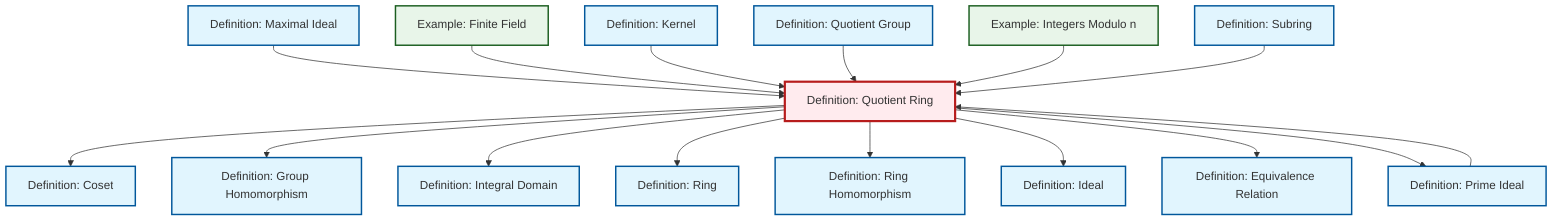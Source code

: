 graph TD
    classDef definition fill:#e1f5fe,stroke:#01579b,stroke-width:2px
    classDef theorem fill:#f3e5f5,stroke:#4a148c,stroke-width:2px
    classDef axiom fill:#fff3e0,stroke:#e65100,stroke-width:2px
    classDef example fill:#e8f5e9,stroke:#1b5e20,stroke-width:2px
    classDef current fill:#ffebee,stroke:#b71c1c,stroke-width:3px
    def-integral-domain["Definition: Integral Domain"]:::definition
    ex-finite-field["Example: Finite Field"]:::example
    def-equivalence-relation["Definition: Equivalence Relation"]:::definition
    def-kernel["Definition: Kernel"]:::definition
    def-quotient-ring["Definition: Quotient Ring"]:::definition
    def-ideal["Definition: Ideal"]:::definition
    def-ring["Definition: Ring"]:::definition
    def-subring["Definition: Subring"]:::definition
    def-ring-homomorphism["Definition: Ring Homomorphism"]:::definition
    def-coset["Definition: Coset"]:::definition
    def-prime-ideal["Definition: Prime Ideal"]:::definition
    ex-quotient-integers-mod-n["Example: Integers Modulo n"]:::example
    def-quotient-group["Definition: Quotient Group"]:::definition
    def-homomorphism["Definition: Group Homomorphism"]:::definition
    def-maximal-ideal["Definition: Maximal Ideal"]:::definition
    def-quotient-ring --> def-coset
    def-quotient-ring --> def-homomorphism
    def-quotient-ring --> def-integral-domain
    def-quotient-ring --> def-ring
    def-quotient-ring --> def-ring-homomorphism
    def-quotient-ring --> def-ideal
    def-maximal-ideal --> def-quotient-ring
    ex-finite-field --> def-quotient-ring
    def-kernel --> def-quotient-ring
    def-quotient-group --> def-quotient-ring
    ex-quotient-integers-mod-n --> def-quotient-ring
    def-prime-ideal --> def-quotient-ring
    def-subring --> def-quotient-ring
    def-quotient-ring --> def-equivalence-relation
    def-quotient-ring --> def-prime-ideal
    class def-quotient-ring current